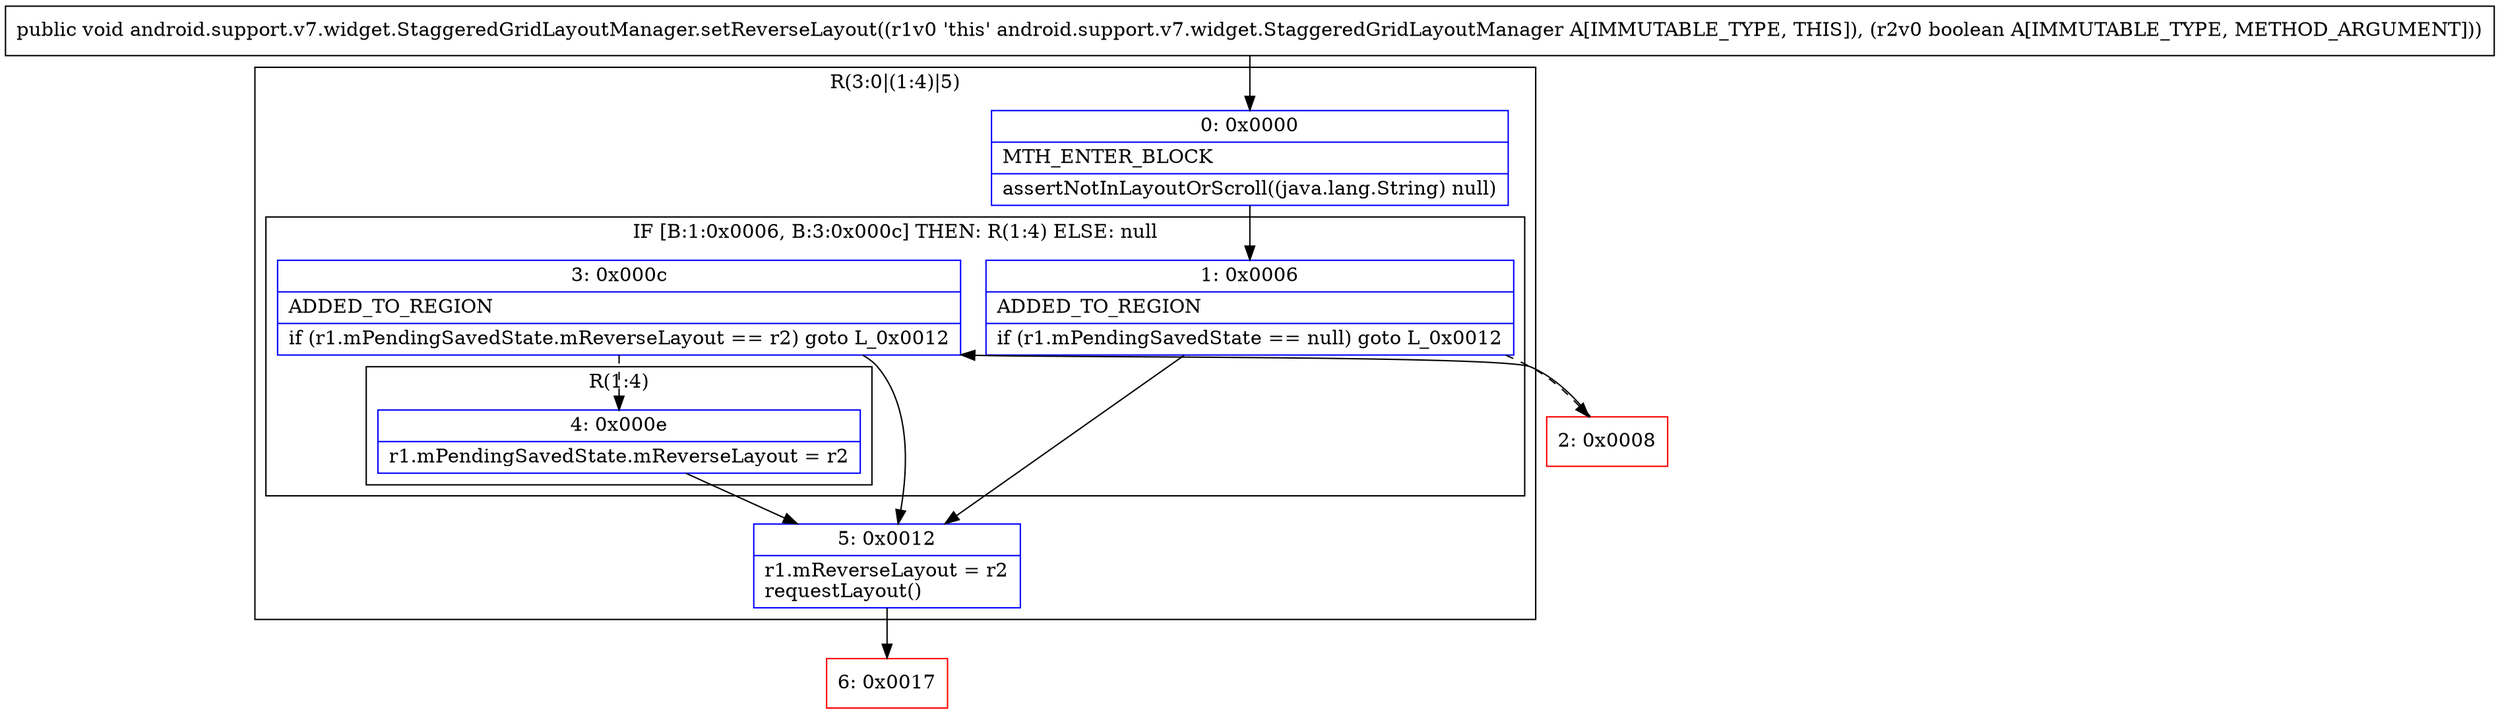 digraph "CFG forandroid.support.v7.widget.StaggeredGridLayoutManager.setReverseLayout(Z)V" {
subgraph cluster_Region_575593850 {
label = "R(3:0|(1:4)|5)";
node [shape=record,color=blue];
Node_0 [shape=record,label="{0\:\ 0x0000|MTH_ENTER_BLOCK\l|assertNotInLayoutOrScroll((java.lang.String) null)\l}"];
subgraph cluster_IfRegion_1660492851 {
label = "IF [B:1:0x0006, B:3:0x000c] THEN: R(1:4) ELSE: null";
node [shape=record,color=blue];
Node_1 [shape=record,label="{1\:\ 0x0006|ADDED_TO_REGION\l|if (r1.mPendingSavedState == null) goto L_0x0012\l}"];
Node_3 [shape=record,label="{3\:\ 0x000c|ADDED_TO_REGION\l|if (r1.mPendingSavedState.mReverseLayout == r2) goto L_0x0012\l}"];
subgraph cluster_Region_1181396447 {
label = "R(1:4)";
node [shape=record,color=blue];
Node_4 [shape=record,label="{4\:\ 0x000e|r1.mPendingSavedState.mReverseLayout = r2\l}"];
}
}
Node_5 [shape=record,label="{5\:\ 0x0012|r1.mReverseLayout = r2\lrequestLayout()\l}"];
}
Node_2 [shape=record,color=red,label="{2\:\ 0x0008}"];
Node_6 [shape=record,color=red,label="{6\:\ 0x0017}"];
MethodNode[shape=record,label="{public void android.support.v7.widget.StaggeredGridLayoutManager.setReverseLayout((r1v0 'this' android.support.v7.widget.StaggeredGridLayoutManager A[IMMUTABLE_TYPE, THIS]), (r2v0 boolean A[IMMUTABLE_TYPE, METHOD_ARGUMENT])) }"];
MethodNode -> Node_0;
Node_0 -> Node_1;
Node_1 -> Node_2[style=dashed];
Node_1 -> Node_5;
Node_3 -> Node_4[style=dashed];
Node_3 -> Node_5;
Node_4 -> Node_5;
Node_5 -> Node_6;
Node_2 -> Node_3;
}

